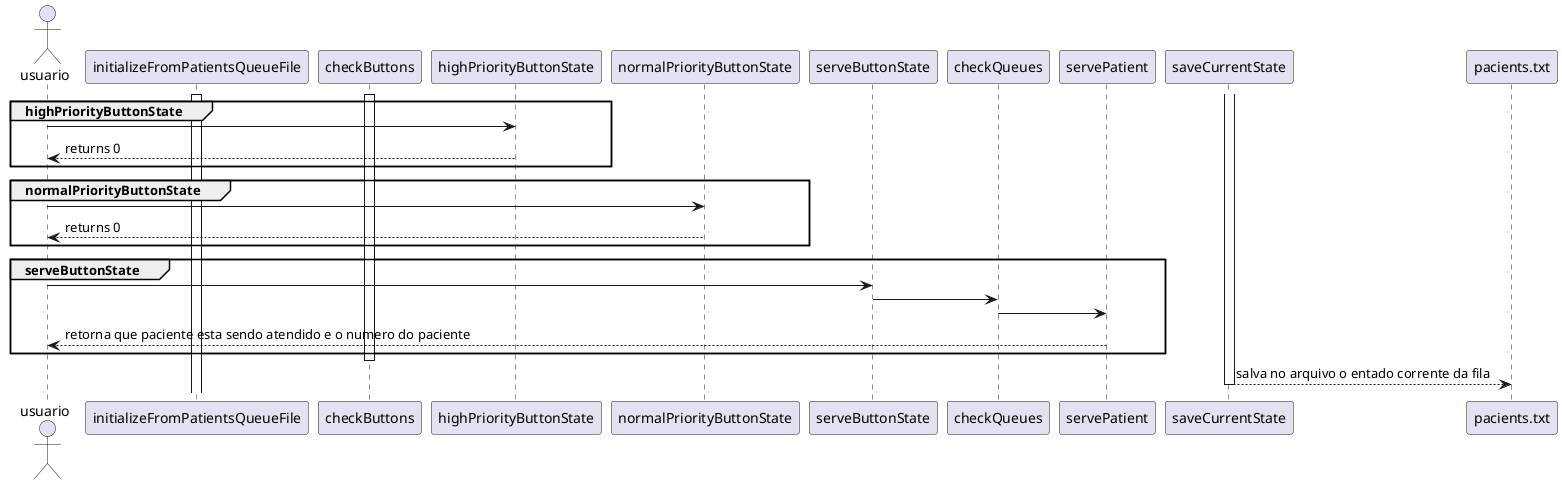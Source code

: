 @startuml diagrama_sequencia_GB

actor usuario

activate initializeFromPatientsQueueFile
deactivate initializeFromPatientsQueueFile

activate checkButtons

    group highPriorityButtonState
        usuario -> highPriorityButtonState
        highPriorityButtonState --> usuario : returns 0
    end

    group normalPriorityButtonState
        usuario -> normalPriorityButtonState
        normalPriorityButtonState --> usuario : returns 0
    end

    group serveButtonState
        usuario -> serveButtonState
        serveButtonState -> checkQueues
        checkQueues -> servePatient
        servePatient --> usuario : retorna que paciente esta sendo atendido e o numero do paciente
    end
deactivate checkButtons

activate saveCurrentState
    saveCurrentState --> pacients.txt : salva no arquivo o entado corrente da fila
deactivate saveCurrentState


@enduml diagrama_sequencia_GB
